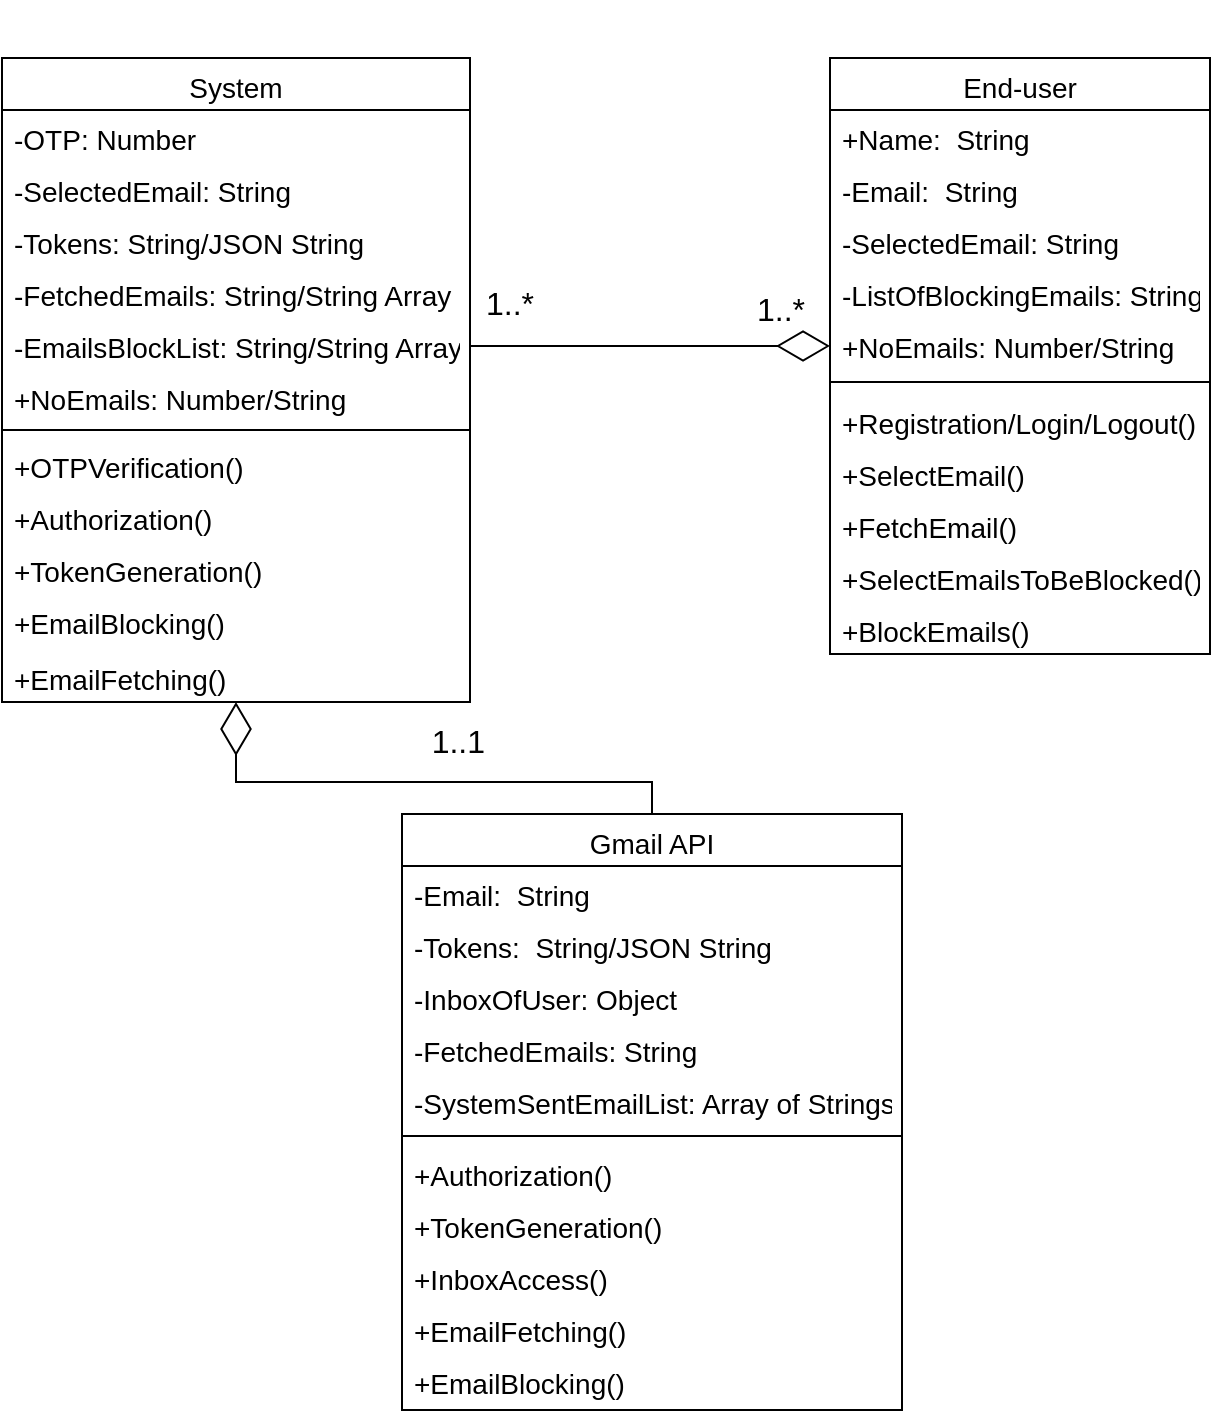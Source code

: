 <mxfile version="21.7.5" type="github">
  <diagram id="C5RBs43oDa-KdzZeNtuy" name="Page-1">
    <mxGraphModel dx="1235" dy="1835" grid="1" gridSize="10" guides="1" tooltips="1" connect="1" arrows="1" fold="1" page="1" pageScale="1" pageWidth="827" pageHeight="1169" math="0" shadow="0">
      <root>
        <mxCell id="WIyWlLk6GJQsqaUBKTNV-0" />
        <mxCell id="WIyWlLk6GJQsqaUBKTNV-1" parent="WIyWlLk6GJQsqaUBKTNV-0" />
        <mxCell id="8RGstxOjwjv9jnQM3LrZ-42" value="System" style="swimlane;fontStyle=0;align=center;verticalAlign=top;childLayout=stackLayout;horizontal=1;startSize=26;horizontalStack=0;resizeParent=1;resizeLast=0;collapsible=1;marginBottom=0;rounded=0;shadow=0;strokeWidth=1;fillColor=none;fontSize=14;" vertex="1" parent="WIyWlLk6GJQsqaUBKTNV-1">
          <mxGeometry x="66" y="-1042" width="234" height="322" as="geometry">
            <mxRectangle x="230" y="140" width="160" height="26" as="alternateBounds" />
          </mxGeometry>
        </mxCell>
        <mxCell id="8RGstxOjwjv9jnQM3LrZ-43" value="-OTP: Number" style="text;align=left;verticalAlign=top;spacingLeft=4;spacingRight=4;overflow=hidden;rotatable=0;points=[[0,0.5],[1,0.5]];portConstraint=eastwest;fontSize=14;" vertex="1" parent="8RGstxOjwjv9jnQM3LrZ-42">
          <mxGeometry y="26" width="234" height="26" as="geometry" />
        </mxCell>
        <mxCell id="8RGstxOjwjv9jnQM3LrZ-44" value="-SelectedEmail: String" style="text;align=left;verticalAlign=top;spacingLeft=4;spacingRight=4;overflow=hidden;rotatable=0;points=[[0,0.5],[1,0.5]];portConstraint=eastwest;rounded=0;shadow=0;html=0;fontSize=14;" vertex="1" parent="8RGstxOjwjv9jnQM3LrZ-42">
          <mxGeometry y="52" width="234" height="26" as="geometry" />
        </mxCell>
        <mxCell id="8RGstxOjwjv9jnQM3LrZ-45" value="-Tokens: String/JSON String" style="text;align=left;verticalAlign=top;spacingLeft=4;spacingRight=4;overflow=hidden;rotatable=0;points=[[0,0.5],[1,0.5]];portConstraint=eastwest;rounded=0;shadow=0;html=0;fontSize=14;" vertex="1" parent="8RGstxOjwjv9jnQM3LrZ-42">
          <mxGeometry y="78" width="234" height="26" as="geometry" />
        </mxCell>
        <mxCell id="8RGstxOjwjv9jnQM3LrZ-88" value="-FetchedEmails: String/String Array" style="text;align=left;verticalAlign=top;spacingLeft=4;spacingRight=4;overflow=hidden;rotatable=0;points=[[0,0.5],[1,0.5]];portConstraint=eastwest;rounded=0;shadow=0;html=0;fontSize=14;" vertex="1" parent="8RGstxOjwjv9jnQM3LrZ-42">
          <mxGeometry y="104" width="234" height="26" as="geometry" />
        </mxCell>
        <mxCell id="8RGstxOjwjv9jnQM3LrZ-87" value="-EmailsBlockList: String/String Array" style="text;align=left;verticalAlign=top;spacingLeft=4;spacingRight=4;overflow=hidden;rotatable=0;points=[[0,0.5],[1,0.5]];portConstraint=eastwest;rounded=0;shadow=0;html=0;fontSize=14;" vertex="1" parent="8RGstxOjwjv9jnQM3LrZ-42">
          <mxGeometry y="130" width="234" height="26" as="geometry" />
        </mxCell>
        <mxCell id="8RGstxOjwjv9jnQM3LrZ-56" value="+NoEmails: Number/String" style="text;align=left;verticalAlign=top;spacingLeft=4;spacingRight=4;overflow=hidden;rotatable=0;points=[[0,0.5],[1,0.5]];portConstraint=eastwest;rounded=0;shadow=0;html=0;fontSize=14;" vertex="1" parent="8RGstxOjwjv9jnQM3LrZ-42">
          <mxGeometry y="156" width="234" height="26" as="geometry" />
        </mxCell>
        <mxCell id="8RGstxOjwjv9jnQM3LrZ-46" value="" style="line;html=1;strokeWidth=1;align=left;verticalAlign=middle;spacingTop=-1;spacingLeft=3;spacingRight=3;rotatable=0;labelPosition=right;points=[];portConstraint=eastwest;" vertex="1" parent="8RGstxOjwjv9jnQM3LrZ-42">
          <mxGeometry y="182" width="234" height="8" as="geometry" />
        </mxCell>
        <mxCell id="8RGstxOjwjv9jnQM3LrZ-47" value="+OTPVerification()" style="text;align=left;verticalAlign=top;spacingLeft=4;spacingRight=4;overflow=hidden;rotatable=0;points=[[0,0.5],[1,0.5]];portConstraint=eastwest;fontSize=14;" vertex="1" parent="8RGstxOjwjv9jnQM3LrZ-42">
          <mxGeometry y="190" width="234" height="26" as="geometry" />
        </mxCell>
        <mxCell id="8RGstxOjwjv9jnQM3LrZ-48" value="+Authorization()" style="text;align=left;verticalAlign=top;spacingLeft=4;spacingRight=4;overflow=hidden;rotatable=0;points=[[0,0.5],[1,0.5]];portConstraint=eastwest;fontSize=14;" vertex="1" parent="8RGstxOjwjv9jnQM3LrZ-42">
          <mxGeometry y="216" width="234" height="26" as="geometry" />
        </mxCell>
        <mxCell id="8RGstxOjwjv9jnQM3LrZ-49" value="+TokenGeneration()" style="text;align=left;verticalAlign=top;spacingLeft=4;spacingRight=4;overflow=hidden;rotatable=0;points=[[0,0.5],[1,0.5]];portConstraint=eastwest;fontSize=14;" vertex="1" parent="8RGstxOjwjv9jnQM3LrZ-42">
          <mxGeometry y="242" width="234" height="26" as="geometry" />
        </mxCell>
        <mxCell id="8RGstxOjwjv9jnQM3LrZ-78" value="+EmailBlocking()" style="text;align=left;verticalAlign=top;spacingLeft=4;spacingRight=4;overflow=hidden;rotatable=0;points=[[0,0.5],[1,0.5]];portConstraint=eastwest;fontSize=14;" vertex="1" parent="8RGstxOjwjv9jnQM3LrZ-42">
          <mxGeometry y="268" width="234" height="28" as="geometry" />
        </mxCell>
        <mxCell id="8RGstxOjwjv9jnQM3LrZ-77" value="+EmailFetching()" style="text;align=left;verticalAlign=top;spacingLeft=4;spacingRight=4;overflow=hidden;rotatable=0;points=[[0,0.5],[1,0.5]];portConstraint=eastwest;fontSize=14;" vertex="1" parent="8RGstxOjwjv9jnQM3LrZ-42">
          <mxGeometry y="296" width="234" height="26" as="geometry" />
        </mxCell>
        <mxCell id="8RGstxOjwjv9jnQM3LrZ-50" value="End-user" style="swimlane;fontStyle=0;align=center;verticalAlign=top;childLayout=stackLayout;horizontal=1;startSize=26;horizontalStack=0;resizeParent=1;resizeLast=0;collapsible=1;marginBottom=0;rounded=0;shadow=0;strokeWidth=1;fontSize=14;" vertex="1" parent="WIyWlLk6GJQsqaUBKTNV-1">
          <mxGeometry x="480" y="-1042" width="190" height="298" as="geometry">
            <mxRectangle x="550" y="140" width="160" height="26" as="alternateBounds" />
          </mxGeometry>
        </mxCell>
        <mxCell id="8RGstxOjwjv9jnQM3LrZ-51" value="+Name:  String" style="text;align=left;verticalAlign=top;spacingLeft=4;spacingRight=4;overflow=hidden;rotatable=0;points=[[0,0.5],[1,0.5]];portConstraint=eastwest;fontSize=14;" vertex="1" parent="8RGstxOjwjv9jnQM3LrZ-50">
          <mxGeometry y="26" width="190" height="26" as="geometry" />
        </mxCell>
        <mxCell id="8RGstxOjwjv9jnQM3LrZ-52" value="-Email:  String" style="text;align=left;verticalAlign=top;spacingLeft=4;spacingRight=4;overflow=hidden;rotatable=0;points=[[0,0.5],[1,0.5]];portConstraint=eastwest;rounded=0;shadow=0;html=0;fontSize=14;" vertex="1" parent="8RGstxOjwjv9jnQM3LrZ-50">
          <mxGeometry y="52" width="190" height="26" as="geometry" />
        </mxCell>
        <mxCell id="8RGstxOjwjv9jnQM3LrZ-53" value="-SelectedEmail: String" style="text;align=left;verticalAlign=top;spacingLeft=4;spacingRight=4;overflow=hidden;rotatable=0;points=[[0,0.5],[1,0.5]];portConstraint=eastwest;rounded=0;shadow=0;html=0;fontSize=14;" vertex="1" parent="8RGstxOjwjv9jnQM3LrZ-50">
          <mxGeometry y="78" width="190" height="26" as="geometry" />
        </mxCell>
        <mxCell id="8RGstxOjwjv9jnQM3LrZ-54" value="-ListOfBlockingEmails: String" style="text;align=left;verticalAlign=top;spacingLeft=4;spacingRight=4;overflow=hidden;rotatable=0;points=[[0,0.5],[1,0.5]];portConstraint=eastwest;rounded=0;shadow=0;html=0;fontSize=14;" vertex="1" parent="8RGstxOjwjv9jnQM3LrZ-50">
          <mxGeometry y="104" width="190" height="26" as="geometry" />
        </mxCell>
        <mxCell id="8RGstxOjwjv9jnQM3LrZ-95" value="+NoEmails: Number/String" style="text;align=left;verticalAlign=top;spacingLeft=4;spacingRight=4;overflow=hidden;rotatable=0;points=[[0,0.5],[1,0.5]];portConstraint=eastwest;rounded=0;shadow=0;html=0;fontSize=14;" vertex="1" parent="8RGstxOjwjv9jnQM3LrZ-50">
          <mxGeometry y="130" width="190" height="26" as="geometry" />
        </mxCell>
        <mxCell id="8RGstxOjwjv9jnQM3LrZ-57" value="" style="line;html=1;strokeWidth=1;align=left;verticalAlign=middle;spacingTop=-1;spacingLeft=3;spacingRight=3;rotatable=0;labelPosition=right;points=[];portConstraint=eastwest;" vertex="1" parent="8RGstxOjwjv9jnQM3LrZ-50">
          <mxGeometry y="156" width="190" height="12" as="geometry" />
        </mxCell>
        <mxCell id="8RGstxOjwjv9jnQM3LrZ-58" value="+Registration/Login/Logout()" style="text;align=left;verticalAlign=top;spacingLeft=4;spacingRight=4;overflow=hidden;rotatable=0;points=[[0,0.5],[1,0.5]];portConstraint=eastwest;fontSize=14;" vertex="1" parent="8RGstxOjwjv9jnQM3LrZ-50">
          <mxGeometry y="168" width="190" height="26" as="geometry" />
        </mxCell>
        <mxCell id="8RGstxOjwjv9jnQM3LrZ-59" value="+SelectEmail()" style="text;align=left;verticalAlign=top;spacingLeft=4;spacingRight=4;overflow=hidden;rotatable=0;points=[[0,0.5],[1,0.5]];portConstraint=eastwest;fontSize=14;" vertex="1" parent="8RGstxOjwjv9jnQM3LrZ-50">
          <mxGeometry y="194" width="190" height="26" as="geometry" />
        </mxCell>
        <mxCell id="8RGstxOjwjv9jnQM3LrZ-60" value="+FetchEmail()" style="text;align=left;verticalAlign=top;spacingLeft=4;spacingRight=4;overflow=hidden;rotatable=0;points=[[0,0.5],[1,0.5]];portConstraint=eastwest;fontSize=14;" vertex="1" parent="8RGstxOjwjv9jnQM3LrZ-50">
          <mxGeometry y="220" width="190" height="26" as="geometry" />
        </mxCell>
        <mxCell id="8RGstxOjwjv9jnQM3LrZ-61" value="+SelectEmailsToBeBlocked()" style="text;align=left;verticalAlign=top;spacingLeft=4;spacingRight=4;overflow=hidden;rotatable=0;points=[[0,0.5],[1,0.5]];portConstraint=eastwest;fontSize=14;" vertex="1" parent="8RGstxOjwjv9jnQM3LrZ-50">
          <mxGeometry y="246" width="190" height="26" as="geometry" />
        </mxCell>
        <mxCell id="8RGstxOjwjv9jnQM3LrZ-62" value="+BlockEmails()" style="text;align=left;verticalAlign=top;spacingLeft=4;spacingRight=4;overflow=hidden;rotatable=0;points=[[0,0.5],[1,0.5]];portConstraint=eastwest;fontSize=14;" vertex="1" parent="8RGstxOjwjv9jnQM3LrZ-50">
          <mxGeometry y="272" width="190" height="26" as="geometry" />
        </mxCell>
        <mxCell id="8RGstxOjwjv9jnQM3LrZ-64" value="Gmail API" style="swimlane;fontStyle=0;align=center;verticalAlign=top;childLayout=stackLayout;horizontal=1;startSize=26;horizontalStack=0;resizeParent=1;resizeLast=0;collapsible=1;marginBottom=0;rounded=0;shadow=0;strokeWidth=1;fontSize=14;" vertex="1" parent="WIyWlLk6GJQsqaUBKTNV-1">
          <mxGeometry x="266" y="-664" width="250" height="298" as="geometry">
            <mxRectangle x="550" y="140" width="160" height="26" as="alternateBounds" />
          </mxGeometry>
        </mxCell>
        <mxCell id="8RGstxOjwjv9jnQM3LrZ-65" value="-Email:  String" style="text;align=left;verticalAlign=top;spacingLeft=4;spacingRight=4;overflow=hidden;rotatable=0;points=[[0,0.5],[1,0.5]];portConstraint=eastwest;fontSize=14;" vertex="1" parent="8RGstxOjwjv9jnQM3LrZ-64">
          <mxGeometry y="26" width="250" height="26" as="geometry" />
        </mxCell>
        <mxCell id="8RGstxOjwjv9jnQM3LrZ-66" value="-Tokens:  String/JSON String" style="text;align=left;verticalAlign=top;spacingLeft=4;spacingRight=4;overflow=hidden;rotatable=0;points=[[0,0.5],[1,0.5]];portConstraint=eastwest;rounded=0;shadow=0;html=0;fontSize=14;" vertex="1" parent="8RGstxOjwjv9jnQM3LrZ-64">
          <mxGeometry y="52" width="250" height="26" as="geometry" />
        </mxCell>
        <mxCell id="8RGstxOjwjv9jnQM3LrZ-67" value="-InboxOfUser: Object" style="text;align=left;verticalAlign=top;spacingLeft=4;spacingRight=4;overflow=hidden;rotatable=0;points=[[0,0.5],[1,0.5]];portConstraint=eastwest;rounded=0;shadow=0;html=0;fontSize=14;" vertex="1" parent="8RGstxOjwjv9jnQM3LrZ-64">
          <mxGeometry y="78" width="250" height="26" as="geometry" />
        </mxCell>
        <mxCell id="8RGstxOjwjv9jnQM3LrZ-68" value="-FetchedEmails: String" style="text;align=left;verticalAlign=top;spacingLeft=4;spacingRight=4;overflow=hidden;rotatable=0;points=[[0,0.5],[1,0.5]];portConstraint=eastwest;rounded=0;shadow=0;html=0;fontSize=14;" vertex="1" parent="8RGstxOjwjv9jnQM3LrZ-64">
          <mxGeometry y="104" width="250" height="26" as="geometry" />
        </mxCell>
        <mxCell id="8RGstxOjwjv9jnQM3LrZ-69" value="-SystemSentEmailList: Array of Strings" style="text;align=left;verticalAlign=top;spacingLeft=4;spacingRight=4;overflow=hidden;rotatable=0;points=[[0,0.5],[1,0.5]];portConstraint=eastwest;rounded=0;shadow=0;html=0;fontSize=14;" vertex="1" parent="8RGstxOjwjv9jnQM3LrZ-64">
          <mxGeometry y="130" width="250" height="26" as="geometry" />
        </mxCell>
        <mxCell id="8RGstxOjwjv9jnQM3LrZ-73" value="" style="line;html=1;strokeWidth=1;align=left;verticalAlign=middle;spacingTop=-1;spacingLeft=3;spacingRight=3;rotatable=0;labelPosition=right;points=[];portConstraint=eastwest;" vertex="1" parent="8RGstxOjwjv9jnQM3LrZ-64">
          <mxGeometry y="156" width="250" height="10" as="geometry" />
        </mxCell>
        <mxCell id="8RGstxOjwjv9jnQM3LrZ-74" value="+Authorization()" style="text;align=left;verticalAlign=top;spacingLeft=4;spacingRight=4;overflow=hidden;rotatable=0;points=[[0,0.5],[1,0.5]];portConstraint=eastwest;fontSize=14;" vertex="1" parent="8RGstxOjwjv9jnQM3LrZ-64">
          <mxGeometry y="166" width="250" height="26" as="geometry" />
        </mxCell>
        <mxCell id="8RGstxOjwjv9jnQM3LrZ-75" value="+TokenGeneration()" style="text;align=left;verticalAlign=top;spacingLeft=4;spacingRight=4;overflow=hidden;rotatable=0;points=[[0,0.5],[1,0.5]];portConstraint=eastwest;fontSize=14;" vertex="1" parent="8RGstxOjwjv9jnQM3LrZ-64">
          <mxGeometry y="192" width="250" height="26" as="geometry" />
        </mxCell>
        <mxCell id="8RGstxOjwjv9jnQM3LrZ-76" value="+InboxAccess()" style="text;align=left;verticalAlign=top;spacingLeft=4;spacingRight=4;overflow=hidden;rotatable=0;points=[[0,0.5],[1,0.5]];portConstraint=eastwest;fontSize=14;" vertex="1" parent="8RGstxOjwjv9jnQM3LrZ-64">
          <mxGeometry y="218" width="250" height="26" as="geometry" />
        </mxCell>
        <mxCell id="8RGstxOjwjv9jnQM3LrZ-94" value="+EmailFetching()" style="text;align=left;verticalAlign=top;spacingLeft=4;spacingRight=4;overflow=hidden;rotatable=0;points=[[0,0.5],[1,0.5]];portConstraint=eastwest;fontSize=14;" vertex="1" parent="8RGstxOjwjv9jnQM3LrZ-64">
          <mxGeometry y="244" width="250" height="26" as="geometry" />
        </mxCell>
        <mxCell id="8RGstxOjwjv9jnQM3LrZ-93" value="+EmailBlocking()" style="text;align=left;verticalAlign=top;spacingLeft=4;spacingRight=4;overflow=hidden;rotatable=0;points=[[0,0.5],[1,0.5]];portConstraint=eastwest;fontSize=14;" vertex="1" parent="8RGstxOjwjv9jnQM3LrZ-64">
          <mxGeometry y="270" width="250" height="28" as="geometry" />
        </mxCell>
        <mxCell id="8RGstxOjwjv9jnQM3LrZ-79" value="1..1" style="resizable=0;align=right;verticalAlign=bottom;labelBackgroundColor=none;fontSize=16;" connectable="0" vertex="1" parent="WIyWlLk6GJQsqaUBKTNV-1">
          <mxGeometry x="310" y="-690" as="geometry">
            <mxPoint x="-1" as="offset" />
          </mxGeometry>
        </mxCell>
        <mxCell id="8RGstxOjwjv9jnQM3LrZ-80" value="" style="endArrow=diamondThin;endFill=0;endSize=24;html=1;rounded=0;fontSize=16;" edge="1" parent="WIyWlLk6GJQsqaUBKTNV-1">
          <mxGeometry width="160" relative="1" as="geometry">
            <mxPoint x="300" y="-898" as="sourcePoint" />
            <mxPoint x="480" y="-898" as="targetPoint" />
            <Array as="points" />
          </mxGeometry>
        </mxCell>
        <mxCell id="8RGstxOjwjv9jnQM3LrZ-81" value="1..*" style="resizable=0;align=left;verticalAlign=bottom;labelBackgroundColor=none;fontSize=16;" connectable="0" vertex="1" parent="WIyWlLk6GJQsqaUBKTNV-1">
          <mxGeometry x="306" y="-980" as="geometry">
            <mxPoint y="71" as="offset" />
          </mxGeometry>
        </mxCell>
        <mxCell id="8RGstxOjwjv9jnQM3LrZ-82" value="1..*" style="resizable=0;align=right;verticalAlign=bottom;labelBackgroundColor=none;fontSize=16;" connectable="0" vertex="1" parent="WIyWlLk6GJQsqaUBKTNV-1">
          <mxGeometry x="530" y="-1070" as="geometry">
            <mxPoint x="-61" y="164" as="offset" />
          </mxGeometry>
        </mxCell>
        <mxCell id="8RGstxOjwjv9jnQM3LrZ-83" value="" style="endArrow=diamondThin;endFill=0;endSize=24;html=1;rounded=0;fontSize=16;entryX=0.5;entryY=1;entryDx=0;entryDy=0;exitX=0.5;exitY=0;exitDx=0;exitDy=0;" edge="1" parent="WIyWlLk6GJQsqaUBKTNV-1" source="8RGstxOjwjv9jnQM3LrZ-64" target="8RGstxOjwjv9jnQM3LrZ-42">
          <mxGeometry width="160" relative="1" as="geometry">
            <mxPoint x="391" y="-627" as="sourcePoint" />
            <mxPoint x="183" y="-680" as="targetPoint" />
            <Array as="points">
              <mxPoint x="391" y="-680" />
              <mxPoint x="290" y="-680" />
              <mxPoint x="183" y="-680" />
            </Array>
          </mxGeometry>
        </mxCell>
      </root>
    </mxGraphModel>
  </diagram>
</mxfile>
